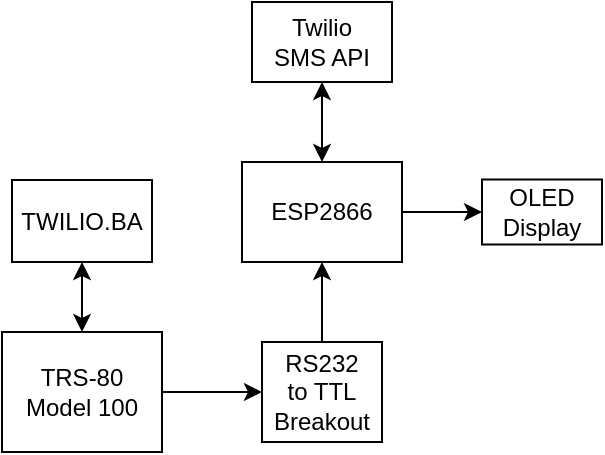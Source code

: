 <mxfile version="13.0.2" type="device"><diagram id="da0RKBGQJ-sFXcMQZQ7x" name="Page-1"><mxGraphModel dx="1178" dy="621" grid="1" gridSize="10" guides="1" tooltips="1" connect="1" arrows="1" fold="1" page="1" pageScale="1" pageWidth="850" pageHeight="1100" math="0" shadow="0"><root><mxCell id="0"/><mxCell id="1" parent="0"/><mxCell id="VmjmHcqAHqwb891Fvay7-4" value="TRS-80&lt;br&gt;Model 100" style="rounded=0;whiteSpace=wrap;html=1;" vertex="1" parent="1"><mxGeometry x="170" y="305" width="80" height="60" as="geometry"/></mxCell><mxCell id="VmjmHcqAHqwb891Fvay7-5" value="RS232 &lt;br&gt;to TTL&lt;br&gt;Breakout" style="rounded=0;whiteSpace=wrap;html=1;" vertex="1" parent="1"><mxGeometry x="300" y="310" width="60" height="50" as="geometry"/></mxCell><mxCell id="VmjmHcqAHqwb891Fvay7-6" value="" style="endArrow=classic;html=1;exitX=1;exitY=0.5;exitDx=0;exitDy=0;entryX=0;entryY=0.5;entryDx=0;entryDy=0;" edge="1" parent="1" source="VmjmHcqAHqwb891Fvay7-4" target="VmjmHcqAHqwb891Fvay7-5"><mxGeometry width="50" height="50" relative="1" as="geometry"><mxPoint x="270" y="290" as="sourcePoint"/><mxPoint x="320" y="240" as="targetPoint"/></mxGeometry></mxCell><mxCell id="VmjmHcqAHqwb891Fvay7-7" value="ESP2866" style="rounded=0;whiteSpace=wrap;html=1;" vertex="1" parent="1"><mxGeometry x="290" y="220" width="80" height="50" as="geometry"/></mxCell><mxCell id="VmjmHcqAHqwb891Fvay7-8" value="" style="endArrow=classic;html=1;entryX=0.5;entryY=1;entryDx=0;entryDy=0;exitX=0.5;exitY=0;exitDx=0;exitDy=0;" edge="1" parent="1" source="VmjmHcqAHqwb891Fvay7-5" target="VmjmHcqAHqwb891Fvay7-7"><mxGeometry width="50" height="50" relative="1" as="geometry"><mxPoint x="210" y="300" as="sourcePoint"/><mxPoint x="260" y="250" as="targetPoint"/></mxGeometry></mxCell><mxCell id="VmjmHcqAHqwb891Fvay7-9" value="OLED&lt;br&gt;Display" style="rounded=0;whiteSpace=wrap;html=1;" vertex="1" parent="1"><mxGeometry x="410" y="228.75" width="60" height="32.5" as="geometry"/></mxCell><mxCell id="VmjmHcqAHqwb891Fvay7-10" value="" style="endArrow=classic;html=1;entryX=0;entryY=0.5;entryDx=0;entryDy=0;exitX=1;exitY=0.5;exitDx=0;exitDy=0;" edge="1" parent="1" source="VmjmHcqAHqwb891Fvay7-7" target="VmjmHcqAHqwb891Fvay7-9"><mxGeometry width="50" height="50" relative="1" as="geometry"><mxPoint x="340" y="200" as="sourcePoint"/><mxPoint x="390" y="150" as="targetPoint"/></mxGeometry></mxCell><mxCell id="VmjmHcqAHqwb891Fvay7-11" value="Twilio &lt;br&gt;SMS API" style="rounded=0;whiteSpace=wrap;html=1;" vertex="1" parent="1"><mxGeometry x="295" y="140" width="70" height="40" as="geometry"/></mxCell><mxCell id="VmjmHcqAHqwb891Fvay7-13" value="TWILIO.BA" style="rounded=0;whiteSpace=wrap;html=1;" vertex="1" parent="1"><mxGeometry x="175" y="229" width="70" height="41" as="geometry"/></mxCell><mxCell id="VmjmHcqAHqwb891Fvay7-15" value="" style="endArrow=classic;startArrow=classic;html=1;entryX=0.5;entryY=1;entryDx=0;entryDy=0;exitX=0.5;exitY=0;exitDx=0;exitDy=0;" edge="1" parent="1" source="VmjmHcqAHqwb891Fvay7-4" target="VmjmHcqAHqwb891Fvay7-13"><mxGeometry width="50" height="50" relative="1" as="geometry"><mxPoint x="100" y="310" as="sourcePoint"/><mxPoint x="150" y="260" as="targetPoint"/></mxGeometry></mxCell><mxCell id="VmjmHcqAHqwb891Fvay7-16" value="" style="endArrow=classic;startArrow=classic;html=1;entryX=0.5;entryY=1;entryDx=0;entryDy=0;exitX=0.5;exitY=0;exitDx=0;exitDy=0;" edge="1" parent="1" source="VmjmHcqAHqwb891Fvay7-7" target="VmjmHcqAHqwb891Fvay7-11"><mxGeometry width="50" height="50" relative="1" as="geometry"><mxPoint x="220" y="220" as="sourcePoint"/><mxPoint x="270" y="170" as="targetPoint"/></mxGeometry></mxCell></root></mxGraphModel></diagram></mxfile>